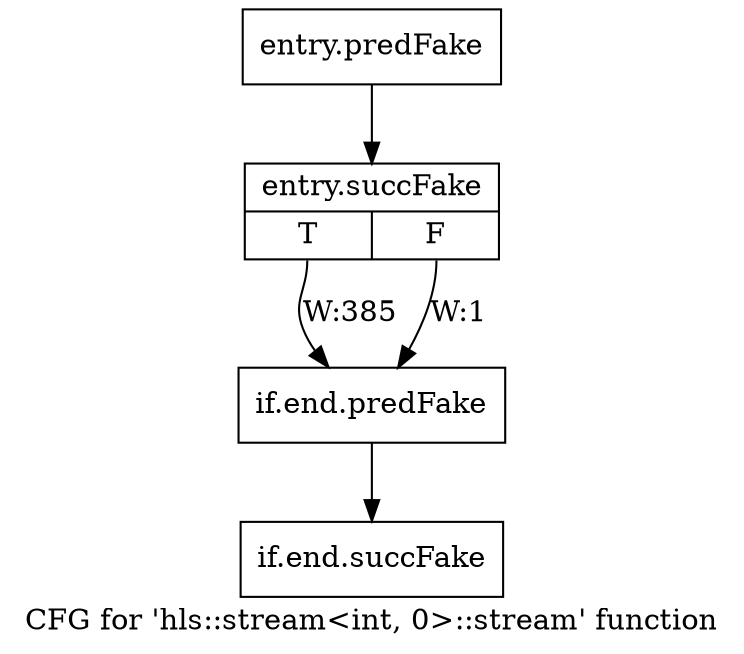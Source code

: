 digraph "CFG for 'hls::stream\<int, 0\>::stream' function" {
	label="CFG for 'hls::stream\<int, 0\>::stream' function";

	Node0x4a4e1b0 [shape=record,filename="",linenumber="",label="{entry.predFake}"];
	Node0x4a4e1b0 -> Node0x4aacbb0[ callList="" memoryops="" filename="/tools/Xilinx/Vitis_HLS/2022.1/include/hls_stream_thread_unsafe.h" execusionnum="384"];
	Node0x4aacbb0 [shape=record,filename="/tools/Xilinx/Vitis_HLS/2022.1/include/hls_stream_thread_unsafe.h",linenumber="291",label="{entry.succFake|{<s0>T|<s1>F}}"];
	Node0x4aacbb0:s0 -> Node0x4a4fac0[label="W:385" callList="" memoryops="" filename="/tools/Xilinx/Vitis_HLS/2022.1/include/hls_stream_thread_unsafe.h" execusionnum="384"];
	Node0x4aacbb0:s1 -> Node0x4a4fac0[label="W:1" callList="" memoryops="" filename="/tools/Xilinx/Vitis_HLS/2022.1/include/hls_stream_thread_unsafe.h" execusionnum="0"];
	Node0x4a4fac0 [shape=record,filename="/tools/Xilinx/Vitis_HLS/2022.1/include/hls_stream_thread_unsafe.h",linenumber="302",label="{if.end.predFake}"];
	Node0x4a4fac0 -> Node0x4aa8e00[ callList="" memoryops="" filename="/tools/Xilinx/Vitis_HLS/2022.1/include/hls_stream_thread_unsafe.h" execusionnum="384"];
	Node0x4aa8e00 [shape=record,filename="/tools/Xilinx/Vitis_HLS/2022.1/include/hls_stream_thread_unsafe.h",linenumber="304",label="{if.end.succFake}"];
}
